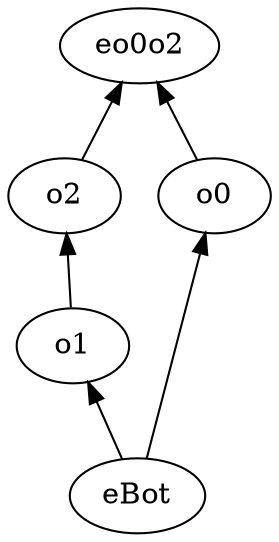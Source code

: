 strict digraph n5_s {
	rankdir=BT
	eBot
	o1
	o0
	o2
	eo0o2
	eBot -> o1
	eBot -> o0
	o1 -> o2
	o0 -> eo0o2
	o2 -> eo0o2
}

